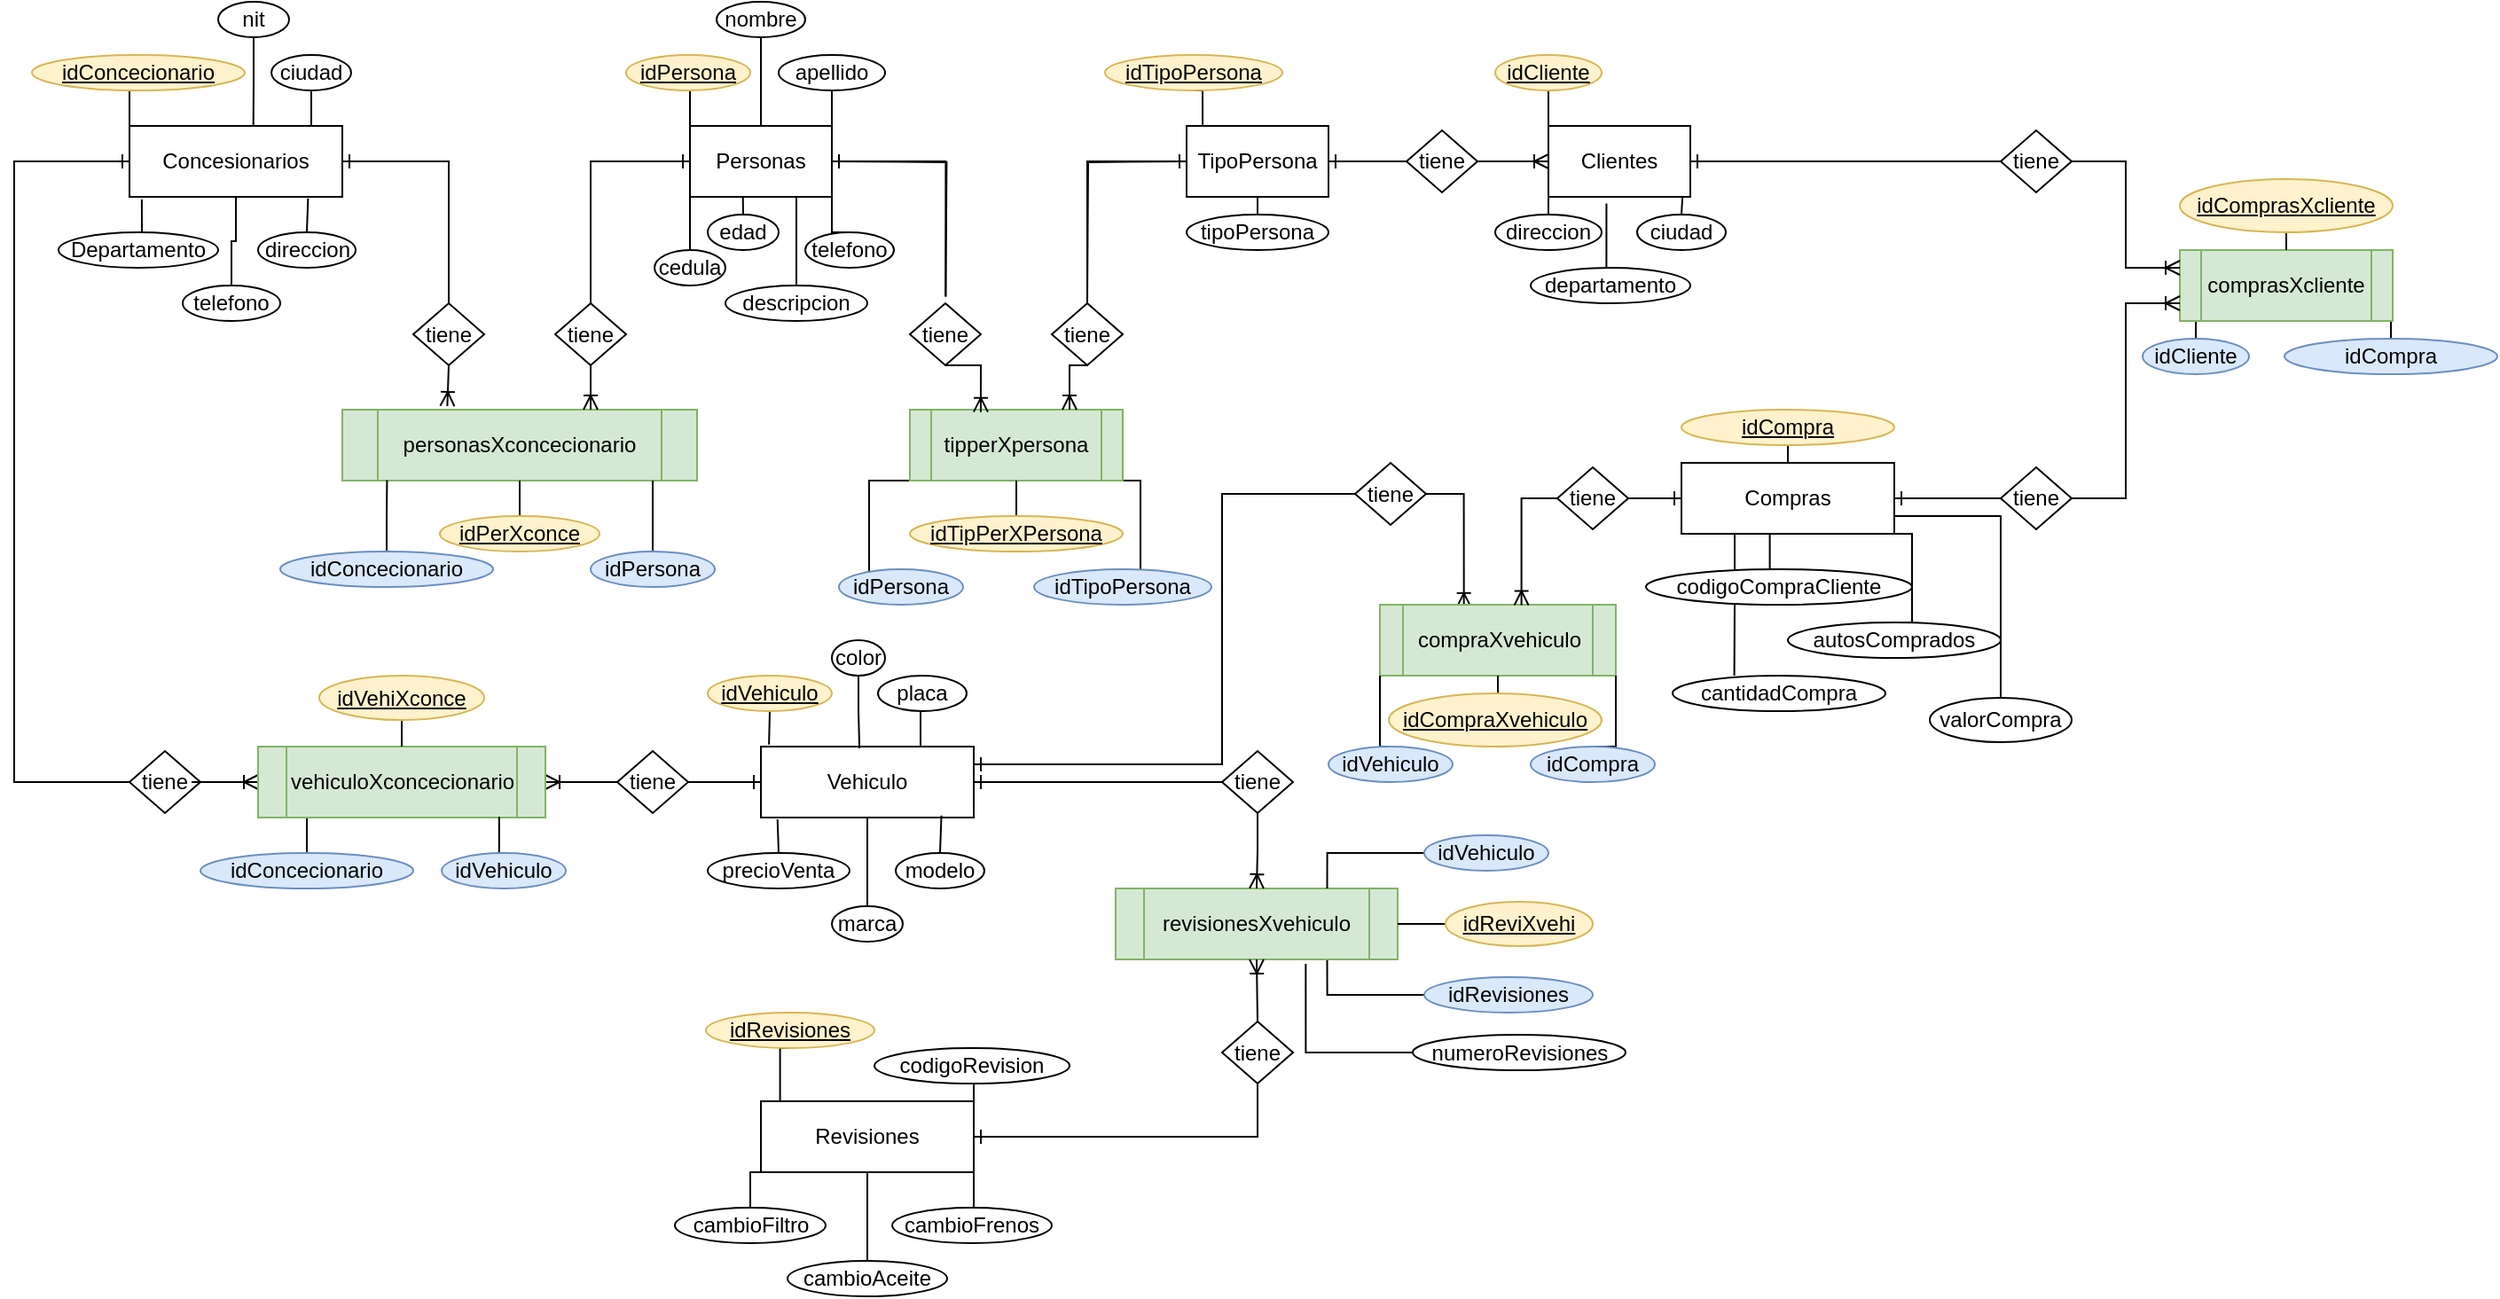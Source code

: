 <mxfile version="15.3.1" type="device"><diagram id="zh9dJk1lhbwHXok3CXeF" name="Page-1"><mxGraphModel dx="981" dy="548" grid="1" gridSize="10" guides="1" tooltips="1" connect="1" arrows="1" fold="1" page="1" pageScale="1" pageWidth="827" pageHeight="1169" math="0" shadow="0"><root><mxCell id="0"/><mxCell id="1" parent="0"/><mxCell id="IXsfPQmSz3FKkpOEXHuY-114" style="edgeStyle=orthogonalEdgeStyle;rounded=0;orthogonalLoop=1;jettySize=auto;html=1;exitX=0;exitY=0.5;exitDx=0;exitDy=0;entryX=1;entryY=0.5;entryDx=0;entryDy=0;startArrow=ERone;startFill=0;endArrow=none;endFill=0;" edge="1" parent="1" source="IXsfPQmSz3FKkpOEXHuY-1" target="IXsfPQmSz3FKkpOEXHuY-113"><mxGeometry relative="1" as="geometry"/></mxCell><mxCell id="IXsfPQmSz3FKkpOEXHuY-140" style="edgeStyle=orthogonalEdgeStyle;rounded=0;orthogonalLoop=1;jettySize=auto;html=1;exitX=1;exitY=0.5;exitDx=0;exitDy=0;entryX=0;entryY=0.5;entryDx=0;entryDy=0;startArrow=ERone;startFill=0;endArrow=none;endFill=0;" edge="1" parent="1" source="IXsfPQmSz3FKkpOEXHuY-1" target="IXsfPQmSz3FKkpOEXHuY-136"><mxGeometry relative="1" as="geometry"/></mxCell><mxCell id="IXsfPQmSz3FKkpOEXHuY-151" style="edgeStyle=orthogonalEdgeStyle;rounded=0;orthogonalLoop=1;jettySize=auto;html=1;exitX=1;exitY=0.25;exitDx=0;exitDy=0;entryX=0;entryY=0.5;entryDx=0;entryDy=0;startArrow=ERone;startFill=0;endArrow=none;endFill=0;" edge="1" parent="1" source="IXsfPQmSz3FKkpOEXHuY-1" target="IXsfPQmSz3FKkpOEXHuY-150"><mxGeometry relative="1" as="geometry"><Array as="points"><mxPoint x="741" y="450"/></Array></mxGeometry></mxCell><mxCell id="IXsfPQmSz3FKkpOEXHuY-1" value="Vehiculo" style="rounded=0;whiteSpace=wrap;html=1;" vertex="1" parent="1"><mxGeometry x="481" y="440" width="120" height="40" as="geometry"/></mxCell><mxCell id="IXsfPQmSz3FKkpOEXHuY-106" style="edgeStyle=orthogonalEdgeStyle;rounded=0;orthogonalLoop=1;jettySize=auto;html=1;exitX=0.5;exitY=1;exitDx=0;exitDy=0;entryX=0.75;entryY=0;entryDx=0;entryDy=0;startArrow=none;startFill=0;endArrow=none;endFill=0;" edge="1" parent="1" source="IXsfPQmSz3FKkpOEXHuY-2" target="IXsfPQmSz3FKkpOEXHuY-1"><mxGeometry relative="1" as="geometry"/></mxCell><mxCell id="IXsfPQmSz3FKkpOEXHuY-2" value="placa" style="ellipse;whiteSpace=wrap;html=1;" vertex="1" parent="1"><mxGeometry x="547" y="400" width="50" height="20" as="geometry"/></mxCell><mxCell id="IXsfPQmSz3FKkpOEXHuY-108" style="edgeStyle=orthogonalEdgeStyle;rounded=0;orthogonalLoop=1;jettySize=auto;html=1;exitX=0.5;exitY=0;exitDx=0;exitDy=0;entryX=0.5;entryY=1;entryDx=0;entryDy=0;startArrow=none;startFill=0;endArrow=none;endFill=0;" edge="1" parent="1" source="IXsfPQmSz3FKkpOEXHuY-3" target="IXsfPQmSz3FKkpOEXHuY-1"><mxGeometry relative="1" as="geometry"/></mxCell><mxCell id="IXsfPQmSz3FKkpOEXHuY-3" value="marca" style="ellipse;whiteSpace=wrap;html=1;" vertex="1" parent="1"><mxGeometry x="521" y="530" width="40" height="20" as="geometry"/></mxCell><mxCell id="IXsfPQmSz3FKkpOEXHuY-109" style="edgeStyle=orthogonalEdgeStyle;rounded=0;orthogonalLoop=1;jettySize=auto;html=1;exitX=0.5;exitY=0;exitDx=0;exitDy=0;entryX=0.848;entryY=0.972;entryDx=0;entryDy=0;entryPerimeter=0;startArrow=none;startFill=0;endArrow=none;endFill=0;" edge="1" parent="1" source="IXsfPQmSz3FKkpOEXHuY-4" target="IXsfPQmSz3FKkpOEXHuY-1"><mxGeometry relative="1" as="geometry"/></mxCell><mxCell id="IXsfPQmSz3FKkpOEXHuY-4" value="modelo" style="ellipse;whiteSpace=wrap;html=1;" vertex="1" parent="1"><mxGeometry x="557" y="500" width="50" height="20" as="geometry"/></mxCell><mxCell id="IXsfPQmSz3FKkpOEXHuY-105" style="edgeStyle=orthogonalEdgeStyle;rounded=0;orthogonalLoop=1;jettySize=auto;html=1;exitX=0.5;exitY=1;exitDx=0;exitDy=0;entryX=0.463;entryY=0.024;entryDx=0;entryDy=0;entryPerimeter=0;startArrow=none;startFill=0;endArrow=none;endFill=0;" edge="1" parent="1" source="IXsfPQmSz3FKkpOEXHuY-5" target="IXsfPQmSz3FKkpOEXHuY-1"><mxGeometry relative="1" as="geometry"/></mxCell><mxCell id="IXsfPQmSz3FKkpOEXHuY-5" value="color" style="ellipse;whiteSpace=wrap;html=1;" vertex="1" parent="1"><mxGeometry x="521" y="380" width="30" height="20" as="geometry"/></mxCell><mxCell id="IXsfPQmSz3FKkpOEXHuY-107" style="edgeStyle=orthogonalEdgeStyle;rounded=0;orthogonalLoop=1;jettySize=auto;html=1;exitX=0.5;exitY=0;exitDx=0;exitDy=0;entryX=0.078;entryY=1.024;entryDx=0;entryDy=0;entryPerimeter=0;startArrow=none;startFill=0;endArrow=none;endFill=0;" edge="1" parent="1" source="IXsfPQmSz3FKkpOEXHuY-6" target="IXsfPQmSz3FKkpOEXHuY-1"><mxGeometry relative="1" as="geometry"/></mxCell><mxCell id="IXsfPQmSz3FKkpOEXHuY-6" value="precioVenta" style="ellipse;whiteSpace=wrap;html=1;" vertex="1" parent="1"><mxGeometry x="451" y="500" width="80" height="20" as="geometry"/></mxCell><mxCell id="IXsfPQmSz3FKkpOEXHuY-104" style="edgeStyle=orthogonalEdgeStyle;rounded=0;orthogonalLoop=1;jettySize=auto;html=1;exitX=0.5;exitY=1;exitDx=0;exitDy=0;entryX=0.038;entryY=-0.028;entryDx=0;entryDy=0;entryPerimeter=0;startArrow=none;startFill=0;endArrow=none;endFill=0;" edge="1" parent="1" source="IXsfPQmSz3FKkpOEXHuY-7" target="IXsfPQmSz3FKkpOEXHuY-1"><mxGeometry relative="1" as="geometry"/></mxCell><mxCell id="IXsfPQmSz3FKkpOEXHuY-7" value="&lt;u&gt;idVehiculo&lt;/u&gt;" style="ellipse;whiteSpace=wrap;html=1;fillColor=#fff2cc;strokeColor=#d6b656;" vertex="1" parent="1"><mxGeometry x="451" y="400" width="70" height="20" as="geometry"/></mxCell><mxCell id="IXsfPQmSz3FKkpOEXHuY-173" style="edgeStyle=orthogonalEdgeStyle;rounded=0;orthogonalLoop=1;jettySize=auto;html=1;exitX=1;exitY=0.5;exitDx=0;exitDy=0;entryX=0;entryY=0.5;entryDx=0;entryDy=0;startArrow=ERone;startFill=0;endArrow=none;endFill=0;" edge="1" parent="1" source="IXsfPQmSz3FKkpOEXHuY-8" target="IXsfPQmSz3FKkpOEXHuY-148"><mxGeometry relative="1" as="geometry"/></mxCell><mxCell id="IXsfPQmSz3FKkpOEXHuY-8" value="Clientes" style="rounded=0;whiteSpace=wrap;html=1;" vertex="1" parent="1"><mxGeometry x="925" y="90" width="80" height="40" as="geometry"/></mxCell><mxCell id="IXsfPQmSz3FKkpOEXHuY-84" style="edgeStyle=orthogonalEdgeStyle;rounded=0;orthogonalLoop=1;jettySize=auto;html=1;exitX=0.5;exitY=1;exitDx=0;exitDy=0;entryX=0;entryY=0;entryDx=0;entryDy=0;endArrow=none;endFill=0;" edge="1" parent="1" source="IXsfPQmSz3FKkpOEXHuY-9" target="IXsfPQmSz3FKkpOEXHuY-8"><mxGeometry relative="1" as="geometry"/></mxCell><mxCell id="IXsfPQmSz3FKkpOEXHuY-9" value="&lt;u&gt;idCliente&lt;/u&gt;" style="ellipse;whiteSpace=wrap;html=1;fillColor=#fff2cc;strokeColor=#d6b656;" vertex="1" parent="1"><mxGeometry x="895" y="50" width="60" height="20" as="geometry"/></mxCell><mxCell id="IXsfPQmSz3FKkpOEXHuY-55" style="edgeStyle=orthogonalEdgeStyle;rounded=0;orthogonalLoop=1;jettySize=auto;html=1;exitX=0.5;exitY=0;exitDx=0;exitDy=0;entryX=1;entryY=1;entryDx=0;entryDy=0;endArrow=none;endFill=0;" edge="1" parent="1" source="IXsfPQmSz3FKkpOEXHuY-11" target="IXsfPQmSz3FKkpOEXHuY-45"><mxGeometry relative="1" as="geometry"/></mxCell><mxCell id="IXsfPQmSz3FKkpOEXHuY-11" value="telefono" style="ellipse;whiteSpace=wrap;html=1;" vertex="1" parent="1"><mxGeometry x="506" y="150" width="50" height="20" as="geometry"/></mxCell><mxCell id="IXsfPQmSz3FKkpOEXHuY-88" style="edgeStyle=orthogonalEdgeStyle;rounded=0;orthogonalLoop=1;jettySize=auto;html=1;exitX=0.5;exitY=0;exitDx=0;exitDy=0;entryX=0.409;entryY=1.093;entryDx=0;entryDy=0;entryPerimeter=0;endArrow=none;endFill=0;" edge="1" parent="1" source="IXsfPQmSz3FKkpOEXHuY-12" target="IXsfPQmSz3FKkpOEXHuY-8"><mxGeometry relative="1" as="geometry"/></mxCell><mxCell id="IXsfPQmSz3FKkpOEXHuY-12" value="departamento" style="ellipse;whiteSpace=wrap;html=1;" vertex="1" parent="1"><mxGeometry x="915" y="170" width="90" height="20" as="geometry"/></mxCell><mxCell id="IXsfPQmSz3FKkpOEXHuY-83" style="edgeStyle=orthogonalEdgeStyle;rounded=0;orthogonalLoop=1;jettySize=auto;html=1;exitX=0.5;exitY=0;exitDx=0;exitDy=0;entryX=0.945;entryY=0.993;entryDx=0;entryDy=0;entryPerimeter=0;endArrow=none;endFill=0;" edge="1" parent="1" source="IXsfPQmSz3FKkpOEXHuY-13" target="IXsfPQmSz3FKkpOEXHuY-8"><mxGeometry relative="1" as="geometry"/></mxCell><mxCell id="IXsfPQmSz3FKkpOEXHuY-13" value="ciudad" style="ellipse;whiteSpace=wrap;html=1;" vertex="1" parent="1"><mxGeometry x="975" y="140" width="50" height="20" as="geometry"/></mxCell><mxCell id="IXsfPQmSz3FKkpOEXHuY-87" style="edgeStyle=orthogonalEdgeStyle;rounded=0;orthogonalLoop=1;jettySize=auto;html=1;exitX=0.5;exitY=0;exitDx=0;exitDy=0;entryX=0;entryY=1;entryDx=0;entryDy=0;endArrow=none;endFill=0;" edge="1" parent="1" source="IXsfPQmSz3FKkpOEXHuY-14" target="IXsfPQmSz3FKkpOEXHuY-8"><mxGeometry relative="1" as="geometry"/></mxCell><mxCell id="IXsfPQmSz3FKkpOEXHuY-14" value="direccion" style="ellipse;whiteSpace=wrap;html=1;" vertex="1" parent="1"><mxGeometry x="895" y="140" width="60" height="20" as="geometry"/></mxCell><mxCell id="IXsfPQmSz3FKkpOEXHuY-51" style="edgeStyle=orthogonalEdgeStyle;rounded=0;orthogonalLoop=1;jettySize=auto;html=1;exitX=0.5;exitY=1;exitDx=0;exitDy=0;entryX=1;entryY=0;entryDx=0;entryDy=0;endArrow=none;endFill=0;" edge="1" parent="1" source="IXsfPQmSz3FKkpOEXHuY-15" target="IXsfPQmSz3FKkpOEXHuY-45"><mxGeometry relative="1" as="geometry"/></mxCell><mxCell id="IXsfPQmSz3FKkpOEXHuY-15" value="apellido" style="ellipse;whiteSpace=wrap;html=1;" vertex="1" parent="1"><mxGeometry x="491" y="50" width="60" height="20" as="geometry"/></mxCell><mxCell id="IXsfPQmSz3FKkpOEXHuY-50" style="edgeStyle=orthogonalEdgeStyle;rounded=0;orthogonalLoop=1;jettySize=auto;html=1;exitX=0.5;exitY=1;exitDx=0;exitDy=0;entryX=0.5;entryY=0;entryDx=0;entryDy=0;endArrow=none;endFill=0;" edge="1" parent="1" source="IXsfPQmSz3FKkpOEXHuY-16" target="IXsfPQmSz3FKkpOEXHuY-45"><mxGeometry relative="1" as="geometry"/></mxCell><mxCell id="IXsfPQmSz3FKkpOEXHuY-16" value="nombre" style="ellipse;whiteSpace=wrap;html=1;" vertex="1" parent="1"><mxGeometry x="456" y="20" width="50" height="20" as="geometry"/></mxCell><mxCell id="IXsfPQmSz3FKkpOEXHuY-52" style="edgeStyle=orthogonalEdgeStyle;rounded=0;orthogonalLoop=1;jettySize=auto;html=1;exitX=0.5;exitY=0;exitDx=0;exitDy=0;entryX=0;entryY=1;entryDx=0;entryDy=0;endArrow=none;endFill=0;" edge="1" parent="1" source="IXsfPQmSz3FKkpOEXHuY-17" target="IXsfPQmSz3FKkpOEXHuY-45"><mxGeometry relative="1" as="geometry"/></mxCell><mxCell id="IXsfPQmSz3FKkpOEXHuY-17" value="cedula" style="ellipse;whiteSpace=wrap;html=1;" vertex="1" parent="1"><mxGeometry x="421" y="160" width="40" height="20" as="geometry"/></mxCell><mxCell id="IXsfPQmSz3FKkpOEXHuY-18" value="autosComprados" style="ellipse;whiteSpace=wrap;html=1;" vertex="1" parent="1"><mxGeometry x="1060" y="370" width="120" height="20" as="geometry"/></mxCell><mxCell id="IXsfPQmSz3FKkpOEXHuY-161" style="edgeStyle=orthogonalEdgeStyle;rounded=0;orthogonalLoop=1;jettySize=auto;html=1;exitX=0;exitY=0.5;exitDx=0;exitDy=0;entryX=1;entryY=0.5;entryDx=0;entryDy=0;startArrow=ERone;startFill=0;endArrow=none;endFill=0;" edge="1" parent="1" source="IXsfPQmSz3FKkpOEXHuY-20" target="IXsfPQmSz3FKkpOEXHuY-160"><mxGeometry relative="1" as="geometry"/></mxCell><mxCell id="IXsfPQmSz3FKkpOEXHuY-165" style="edgeStyle=orthogonalEdgeStyle;rounded=0;orthogonalLoop=1;jettySize=auto;html=1;exitX=1;exitY=1;exitDx=0;exitDy=0;entryX=0.5;entryY=0;entryDx=0;entryDy=0;startArrow=none;startFill=0;endArrow=none;endFill=0;" edge="1" parent="1" source="IXsfPQmSz3FKkpOEXHuY-20" target="IXsfPQmSz3FKkpOEXHuY-18"><mxGeometry relative="1" as="geometry"><Array as="points"><mxPoint x="1130" y="320"/><mxPoint x="1130" y="370"/></Array></mxGeometry></mxCell><mxCell id="IXsfPQmSz3FKkpOEXHuY-168" style="edgeStyle=orthogonalEdgeStyle;rounded=0;orthogonalLoop=1;jettySize=auto;html=1;exitX=1;exitY=0.75;exitDx=0;exitDy=0;entryX=0.5;entryY=0;entryDx=0;entryDy=0;startArrow=none;startFill=0;endArrow=none;endFill=0;" edge="1" parent="1" source="IXsfPQmSz3FKkpOEXHuY-20" target="IXsfPQmSz3FKkpOEXHuY-167"><mxGeometry relative="1" as="geometry"><Array as="points"><mxPoint x="1180" y="310"/></Array></mxGeometry></mxCell><mxCell id="IXsfPQmSz3FKkpOEXHuY-169" style="edgeStyle=orthogonalEdgeStyle;rounded=0;orthogonalLoop=1;jettySize=auto;html=1;exitX=0.25;exitY=1;exitDx=0;exitDy=0;entryX=0.29;entryY=0;entryDx=0;entryDy=0;entryPerimeter=0;startArrow=none;startFill=0;endArrow=none;endFill=0;" edge="1" parent="1" source="IXsfPQmSz3FKkpOEXHuY-20" target="IXsfPQmSz3FKkpOEXHuY-166"><mxGeometry relative="1" as="geometry"/></mxCell><mxCell id="IXsfPQmSz3FKkpOEXHuY-172" style="edgeStyle=orthogonalEdgeStyle;rounded=0;orthogonalLoop=1;jettySize=auto;html=1;exitX=1;exitY=0.5;exitDx=0;exitDy=0;entryX=0;entryY=0.5;entryDx=0;entryDy=0;startArrow=ERone;startFill=0;endArrow=none;endFill=0;" edge="1" parent="1" source="IXsfPQmSz3FKkpOEXHuY-20" target="IXsfPQmSz3FKkpOEXHuY-149"><mxGeometry relative="1" as="geometry"/></mxCell><mxCell id="IXsfPQmSz3FKkpOEXHuY-20" value="Compras" style="rounded=0;whiteSpace=wrap;html=1;" vertex="1" parent="1"><mxGeometry x="1000" y="280" width="120" height="40" as="geometry"/></mxCell><mxCell id="IXsfPQmSz3FKkpOEXHuY-174" style="edgeStyle=orthogonalEdgeStyle;rounded=0;orthogonalLoop=1;jettySize=auto;html=1;exitX=0.5;exitY=1;exitDx=0;exitDy=0;entryX=0.5;entryY=0;entryDx=0;entryDy=0;startArrow=none;startFill=0;endArrow=none;endFill=0;" edge="1" parent="1" source="IXsfPQmSz3FKkpOEXHuY-21" target="IXsfPQmSz3FKkpOEXHuY-20"><mxGeometry relative="1" as="geometry"/></mxCell><mxCell id="IXsfPQmSz3FKkpOEXHuY-21" value="&lt;u&gt;idCompra&lt;/u&gt;" style="ellipse;whiteSpace=wrap;html=1;fillColor=#fff2cc;strokeColor=#d6b656;" vertex="1" parent="1"><mxGeometry x="1000" y="250" width="120" height="20" as="geometry"/></mxCell><mxCell id="IXsfPQmSz3FKkpOEXHuY-164" style="edgeStyle=orthogonalEdgeStyle;rounded=0;orthogonalLoop=1;jettySize=auto;html=1;exitX=0.5;exitY=0;exitDx=0;exitDy=0;entryX=0.415;entryY=0.993;entryDx=0;entryDy=0;entryPerimeter=0;startArrow=none;startFill=0;endArrow=none;endFill=0;" edge="1" parent="1" source="IXsfPQmSz3FKkpOEXHuY-22" target="IXsfPQmSz3FKkpOEXHuY-20"><mxGeometry relative="1" as="geometry"/></mxCell><mxCell id="IXsfPQmSz3FKkpOEXHuY-22" value="codigoCompraCliente" style="ellipse;whiteSpace=wrap;html=1;" vertex="1" parent="1"><mxGeometry x="980" y="340" width="150" height="20" as="geometry"/></mxCell><mxCell id="IXsfPQmSz3FKkpOEXHuY-143" style="edgeStyle=orthogonalEdgeStyle;rounded=0;orthogonalLoop=1;jettySize=auto;html=1;exitX=1;exitY=0.5;exitDx=0;exitDy=0;entryX=0.5;entryY=1;entryDx=0;entryDy=0;startArrow=ERone;startFill=0;endArrow=none;endFill=0;" edge="1" parent="1" source="IXsfPQmSz3FKkpOEXHuY-24" target="IXsfPQmSz3FKkpOEXHuY-137"><mxGeometry relative="1" as="geometry"/></mxCell><mxCell id="IXsfPQmSz3FKkpOEXHuY-24" value="Revisiones" style="rounded=0;whiteSpace=wrap;html=1;" vertex="1" parent="1"><mxGeometry x="481" y="640" width="120" height="40" as="geometry"/></mxCell><mxCell id="IXsfPQmSz3FKkpOEXHuY-126" style="edgeStyle=orthogonalEdgeStyle;rounded=0;orthogonalLoop=1;jettySize=auto;html=1;exitX=0.5;exitY=1;exitDx=0;exitDy=0;entryX=0.09;entryY=-0.01;entryDx=0;entryDy=0;entryPerimeter=0;startArrow=none;startFill=0;endArrow=none;endFill=0;" edge="1" parent="1" source="IXsfPQmSz3FKkpOEXHuY-25" target="IXsfPQmSz3FKkpOEXHuY-24"><mxGeometry relative="1" as="geometry"/></mxCell><mxCell id="IXsfPQmSz3FKkpOEXHuY-25" value="&lt;u&gt;idRevisiones&lt;/u&gt;" style="ellipse;whiteSpace=wrap;html=1;fillColor=#fff2cc;strokeColor=#d6b656;" vertex="1" parent="1"><mxGeometry x="450" y="590" width="95" height="20" as="geometry"/></mxCell><mxCell id="IXsfPQmSz3FKkpOEXHuY-127" style="edgeStyle=orthogonalEdgeStyle;rounded=0;orthogonalLoop=1;jettySize=auto;html=1;exitX=0.5;exitY=1;exitDx=0;exitDy=0;entryX=1;entryY=0;entryDx=0;entryDy=0;startArrow=none;startFill=0;endArrow=none;endFill=0;" edge="1" parent="1" source="IXsfPQmSz3FKkpOEXHuY-26" target="IXsfPQmSz3FKkpOEXHuY-24"><mxGeometry relative="1" as="geometry"/></mxCell><mxCell id="IXsfPQmSz3FKkpOEXHuY-26" value="codigoRevision" style="ellipse;whiteSpace=wrap;html=1;" vertex="1" parent="1"><mxGeometry x="545" y="610" width="110" height="20" as="geometry"/></mxCell><mxCell id="IXsfPQmSz3FKkpOEXHuY-128" style="edgeStyle=orthogonalEdgeStyle;rounded=0;orthogonalLoop=1;jettySize=auto;html=1;exitX=0.5;exitY=0;exitDx=0;exitDy=0;entryX=0.25;entryY=1;entryDx=0;entryDy=0;startArrow=none;startFill=0;endArrow=none;endFill=0;" edge="1" parent="1" source="IXsfPQmSz3FKkpOEXHuY-27" target="IXsfPQmSz3FKkpOEXHuY-24"><mxGeometry relative="1" as="geometry"/></mxCell><mxCell id="IXsfPQmSz3FKkpOEXHuY-27" value="cambioFiltro" style="ellipse;whiteSpace=wrap;html=1;" vertex="1" parent="1"><mxGeometry x="432.5" y="700" width="85" height="20" as="geometry"/></mxCell><mxCell id="IXsfPQmSz3FKkpOEXHuY-129" style="edgeStyle=orthogonalEdgeStyle;rounded=0;orthogonalLoop=1;jettySize=auto;html=1;exitX=0.5;exitY=0;exitDx=0;exitDy=0;entryX=0.5;entryY=1;entryDx=0;entryDy=0;startArrow=none;startFill=0;endArrow=none;endFill=0;" edge="1" parent="1" source="IXsfPQmSz3FKkpOEXHuY-28" target="IXsfPQmSz3FKkpOEXHuY-24"><mxGeometry relative="1" as="geometry"/></mxCell><mxCell id="IXsfPQmSz3FKkpOEXHuY-28" value="cambioAceite" style="ellipse;whiteSpace=wrap;html=1;" vertex="1" parent="1"><mxGeometry x="496" y="730" width="90" height="20" as="geometry"/></mxCell><mxCell id="IXsfPQmSz3FKkpOEXHuY-130" style="edgeStyle=orthogonalEdgeStyle;rounded=0;orthogonalLoop=1;jettySize=auto;html=1;exitX=0.5;exitY=0;exitDx=0;exitDy=0;entryX=1;entryY=1;entryDx=0;entryDy=0;startArrow=none;startFill=0;endArrow=none;endFill=0;" edge="1" parent="1" source="IXsfPQmSz3FKkpOEXHuY-29" target="IXsfPQmSz3FKkpOEXHuY-24"><mxGeometry relative="1" as="geometry"/></mxCell><mxCell id="IXsfPQmSz3FKkpOEXHuY-29" value="cambioFrenos" style="ellipse;whiteSpace=wrap;html=1;" vertex="1" parent="1"><mxGeometry x="555" y="700" width="90" height="20" as="geometry"/></mxCell><mxCell id="IXsfPQmSz3FKkpOEXHuY-152" style="edgeStyle=orthogonalEdgeStyle;rounded=0;orthogonalLoop=1;jettySize=auto;html=1;exitX=0;exitY=0.5;exitDx=0;exitDy=0;entryX=0.674;entryY=1.062;entryDx=0;entryDy=0;entryPerimeter=0;startArrow=none;startFill=0;endArrow=none;endFill=0;" edge="1" parent="1" source="IXsfPQmSz3FKkpOEXHuY-30" target="IXsfPQmSz3FKkpOEXHuY-131"><mxGeometry relative="1" as="geometry"/></mxCell><mxCell id="IXsfPQmSz3FKkpOEXHuY-30" value="numeroRevisiones" style="ellipse;whiteSpace=wrap;html=1;" vertex="1" parent="1"><mxGeometry x="848.5" y="602.5" width="120" height="20" as="geometry"/></mxCell><mxCell id="IXsfPQmSz3FKkpOEXHuY-91" style="edgeStyle=orthogonalEdgeStyle;rounded=0;orthogonalLoop=1;jettySize=auto;html=1;exitX=1;exitY=0.5;exitDx=0;exitDy=0;endArrow=none;endFill=0;startArrow=ERone;startFill=0;" edge="1" parent="1" source="IXsfPQmSz3FKkpOEXHuY-31" target="IXsfPQmSz3FKkpOEXHuY-59"><mxGeometry relative="1" as="geometry"/></mxCell><mxCell id="IXsfPQmSz3FKkpOEXHuY-111" style="edgeStyle=orthogonalEdgeStyle;rounded=0;orthogonalLoop=1;jettySize=auto;html=1;exitX=0;exitY=0.5;exitDx=0;exitDy=0;entryX=0;entryY=0.5;entryDx=0;entryDy=0;startArrow=ERone;startFill=0;endArrow=none;endFill=0;" edge="1" parent="1" source="IXsfPQmSz3FKkpOEXHuY-31" target="IXsfPQmSz3FKkpOEXHuY-110"><mxGeometry relative="1" as="geometry"><Array as="points"><mxPoint x="60" y="110"/><mxPoint x="60" y="460"/></Array></mxGeometry></mxCell><mxCell id="IXsfPQmSz3FKkpOEXHuY-31" value="Concesionarios" style="rounded=0;whiteSpace=wrap;html=1;" vertex="1" parent="1"><mxGeometry x="125" y="90" width="120" height="40" as="geometry"/></mxCell><mxCell id="IXsfPQmSz3FKkpOEXHuY-38" style="edgeStyle=orthogonalEdgeStyle;rounded=0;orthogonalLoop=1;jettySize=auto;html=1;exitX=0.5;exitY=1;exitDx=0;exitDy=0;entryX=0;entryY=0;entryDx=0;entryDy=0;endArrow=none;endFill=0;" edge="1" parent="1" source="IXsfPQmSz3FKkpOEXHuY-32" target="IXsfPQmSz3FKkpOEXHuY-31"><mxGeometry relative="1" as="geometry"/></mxCell><mxCell id="IXsfPQmSz3FKkpOEXHuY-32" value="&lt;u&gt;idConcecionario&lt;/u&gt;" style="ellipse;whiteSpace=wrap;html=1;fillColor=#fff2cc;strokeColor=#d6b656;" vertex="1" parent="1"><mxGeometry x="70" y="50" width="120" height="20" as="geometry"/></mxCell><mxCell id="IXsfPQmSz3FKkpOEXHuY-42" style="edgeStyle=orthogonalEdgeStyle;rounded=0;orthogonalLoop=1;jettySize=auto;html=1;exitX=0.5;exitY=0;exitDx=0;exitDy=0;entryX=0.839;entryY=1.021;entryDx=0;entryDy=0;entryPerimeter=0;endArrow=none;endFill=0;" edge="1" parent="1" source="IXsfPQmSz3FKkpOEXHuY-33" target="IXsfPQmSz3FKkpOEXHuY-31"><mxGeometry relative="1" as="geometry"/></mxCell><mxCell id="IXsfPQmSz3FKkpOEXHuY-33" value="direccion" style="ellipse;whiteSpace=wrap;html=1;" vertex="1" parent="1"><mxGeometry x="197.5" y="150" width="55" height="20" as="geometry"/></mxCell><mxCell id="IXsfPQmSz3FKkpOEXHuY-41" style="edgeStyle=orthogonalEdgeStyle;rounded=0;orthogonalLoop=1;jettySize=auto;html=1;exitX=0.5;exitY=0;exitDx=0;exitDy=0;entryX=0.5;entryY=1;entryDx=0;entryDy=0;endArrow=none;endFill=0;" edge="1" parent="1" source="IXsfPQmSz3FKkpOEXHuY-34" target="IXsfPQmSz3FKkpOEXHuY-31"><mxGeometry relative="1" as="geometry"/></mxCell><mxCell id="IXsfPQmSz3FKkpOEXHuY-34" value="telefono" style="ellipse;whiteSpace=wrap;html=1;" vertex="1" parent="1"><mxGeometry x="155" y="180" width="55" height="20" as="geometry"/></mxCell><mxCell id="IXsfPQmSz3FKkpOEXHuY-43" style="edgeStyle=orthogonalEdgeStyle;rounded=0;orthogonalLoop=1;jettySize=auto;html=1;exitX=0.5;exitY=1;exitDx=0;exitDy=0;entryX=0.582;entryY=0;entryDx=0;entryDy=0;entryPerimeter=0;endArrow=none;endFill=0;" edge="1" parent="1" source="IXsfPQmSz3FKkpOEXHuY-35" target="IXsfPQmSz3FKkpOEXHuY-31"><mxGeometry relative="1" as="geometry"/></mxCell><mxCell id="IXsfPQmSz3FKkpOEXHuY-35" value="nit" style="ellipse;whiteSpace=wrap;html=1;" vertex="1" parent="1"><mxGeometry x="175" y="20" width="40" height="20" as="geometry"/></mxCell><mxCell id="IXsfPQmSz3FKkpOEXHuY-44" style="edgeStyle=orthogonalEdgeStyle;rounded=0;orthogonalLoop=1;jettySize=auto;html=1;exitX=0.5;exitY=1;exitDx=0;exitDy=0;endArrow=none;endFill=0;" edge="1" parent="1" source="IXsfPQmSz3FKkpOEXHuY-36" target="IXsfPQmSz3FKkpOEXHuY-31"><mxGeometry relative="1" as="geometry"/></mxCell><mxCell id="IXsfPQmSz3FKkpOEXHuY-36" value="ciudad" style="ellipse;whiteSpace=wrap;html=1;" vertex="1" parent="1"><mxGeometry x="205" y="50" width="45" height="20" as="geometry"/></mxCell><mxCell id="IXsfPQmSz3FKkpOEXHuY-40" style="edgeStyle=orthogonalEdgeStyle;rounded=0;orthogonalLoop=1;jettySize=auto;html=1;exitX=0.5;exitY=0;exitDx=0;exitDy=0;entryX=0.058;entryY=1.036;entryDx=0;entryDy=0;entryPerimeter=0;endArrow=none;endFill=0;" edge="1" parent="1" source="IXsfPQmSz3FKkpOEXHuY-37" target="IXsfPQmSz3FKkpOEXHuY-31"><mxGeometry relative="1" as="geometry"/></mxCell><mxCell id="IXsfPQmSz3FKkpOEXHuY-37" value="Departamento" style="ellipse;whiteSpace=wrap;html=1;" vertex="1" parent="1"><mxGeometry x="85" y="150" width="90" height="20" as="geometry"/></mxCell><mxCell id="IXsfPQmSz3FKkpOEXHuY-92" style="edgeStyle=orthogonalEdgeStyle;rounded=0;orthogonalLoop=1;jettySize=auto;html=1;exitX=0;exitY=0.5;exitDx=0;exitDy=0;entryX=0.5;entryY=0;entryDx=0;entryDy=0;endArrow=none;endFill=0;startArrow=ERone;startFill=0;" edge="1" parent="1" source="IXsfPQmSz3FKkpOEXHuY-45" target="IXsfPQmSz3FKkpOEXHuY-70"><mxGeometry relative="1" as="geometry"/></mxCell><mxCell id="IXsfPQmSz3FKkpOEXHuY-93" style="edgeStyle=orthogonalEdgeStyle;rounded=0;orthogonalLoop=1;jettySize=auto;html=1;exitX=1;exitY=0.5;exitDx=0;exitDy=0;entryX=0.504;entryY=-0.106;entryDx=0;entryDy=0;entryPerimeter=0;endArrow=none;endFill=0;" edge="1" parent="1" source="IXsfPQmSz3FKkpOEXHuY-45" target="IXsfPQmSz3FKkpOEXHuY-79"><mxGeometry relative="1" as="geometry"/></mxCell><mxCell id="IXsfPQmSz3FKkpOEXHuY-45" value="Personas" style="rounded=0;whiteSpace=wrap;html=1;" vertex="1" parent="1"><mxGeometry x="441" y="90" width="80" height="40" as="geometry"/></mxCell><mxCell id="IXsfPQmSz3FKkpOEXHuY-49" style="edgeStyle=orthogonalEdgeStyle;rounded=0;orthogonalLoop=1;jettySize=auto;html=1;exitX=0.5;exitY=1;exitDx=0;exitDy=0;entryX=0;entryY=0;entryDx=0;entryDy=0;endArrow=none;endFill=0;" edge="1" parent="1" source="IXsfPQmSz3FKkpOEXHuY-46" target="IXsfPQmSz3FKkpOEXHuY-45"><mxGeometry relative="1" as="geometry"/></mxCell><mxCell id="IXsfPQmSz3FKkpOEXHuY-46" value="&lt;u&gt;idPersona&lt;/u&gt;" style="ellipse;whiteSpace=wrap;html=1;fillColor=#fff2cc;strokeColor=#d6b656;" vertex="1" parent="1"><mxGeometry x="405" y="50" width="70" height="20" as="geometry"/></mxCell><mxCell id="IXsfPQmSz3FKkpOEXHuY-54" style="edgeStyle=orthogonalEdgeStyle;rounded=0;orthogonalLoop=1;jettySize=auto;html=1;exitX=0.5;exitY=0;exitDx=0;exitDy=0;entryX=0.75;entryY=1;entryDx=0;entryDy=0;endArrow=none;endFill=0;" edge="1" parent="1" source="IXsfPQmSz3FKkpOEXHuY-47" target="IXsfPQmSz3FKkpOEXHuY-45"><mxGeometry relative="1" as="geometry"/></mxCell><mxCell id="IXsfPQmSz3FKkpOEXHuY-47" value="descripcion" style="ellipse;whiteSpace=wrap;html=1;" vertex="1" parent="1"><mxGeometry x="461" y="180" width="80" height="20" as="geometry"/></mxCell><mxCell id="IXsfPQmSz3FKkpOEXHuY-53" style="edgeStyle=orthogonalEdgeStyle;rounded=0;orthogonalLoop=1;jettySize=auto;html=1;exitX=0.5;exitY=0;exitDx=0;exitDy=0;entryX=0.373;entryY=1;entryDx=0;entryDy=0;entryPerimeter=0;endArrow=none;endFill=0;" edge="1" parent="1" source="IXsfPQmSz3FKkpOEXHuY-48" target="IXsfPQmSz3FKkpOEXHuY-45"><mxGeometry relative="1" as="geometry"/></mxCell><mxCell id="IXsfPQmSz3FKkpOEXHuY-48" value="edad" style="ellipse;whiteSpace=wrap;html=1;" vertex="1" parent="1"><mxGeometry x="451" y="140" width="40" height="20" as="geometry"/></mxCell><mxCell id="IXsfPQmSz3FKkpOEXHuY-94" style="edgeStyle=orthogonalEdgeStyle;rounded=0;orthogonalLoop=1;jettySize=auto;html=1;exitX=0;exitY=0.5;exitDx=0;exitDy=0;endArrow=none;endFill=0;" edge="1" parent="1" source="IXsfPQmSz3FKkpOEXHuY-56" target="IXsfPQmSz3FKkpOEXHuY-80"><mxGeometry relative="1" as="geometry"/></mxCell><mxCell id="IXsfPQmSz3FKkpOEXHuY-95" style="edgeStyle=orthogonalEdgeStyle;rounded=0;orthogonalLoop=1;jettySize=auto;html=1;exitX=1;exitY=0.5;exitDx=0;exitDy=0;entryX=0;entryY=0.5;entryDx=0;entryDy=0;endArrow=none;endFill=0;" edge="1" parent="1" source="IXsfPQmSz3FKkpOEXHuY-56" target="IXsfPQmSz3FKkpOEXHuY-90"><mxGeometry relative="1" as="geometry"/></mxCell><mxCell id="IXsfPQmSz3FKkpOEXHuY-56" value="TipoPersona" style="rounded=0;whiteSpace=wrap;html=1;" vertex="1" parent="1"><mxGeometry x="721" y="90" width="80" height="40" as="geometry"/></mxCell><mxCell id="IXsfPQmSz3FKkpOEXHuY-81" style="edgeStyle=orthogonalEdgeStyle;rounded=0;orthogonalLoop=1;jettySize=auto;html=1;exitX=0.5;exitY=1;exitDx=0;exitDy=0;entryX=0.113;entryY=-0.007;entryDx=0;entryDy=0;entryPerimeter=0;endArrow=none;endFill=0;" edge="1" parent="1" source="IXsfPQmSz3FKkpOEXHuY-57" target="IXsfPQmSz3FKkpOEXHuY-56"><mxGeometry relative="1" as="geometry"/></mxCell><mxCell id="IXsfPQmSz3FKkpOEXHuY-57" value="&lt;u&gt;idTipoPersona&lt;/u&gt;" style="ellipse;whiteSpace=wrap;html=1;fillColor=#fff2cc;strokeColor=#d6b656;" vertex="1" parent="1"><mxGeometry x="675" y="50" width="100" height="20" as="geometry"/></mxCell><mxCell id="IXsfPQmSz3FKkpOEXHuY-82" style="edgeStyle=orthogonalEdgeStyle;rounded=0;orthogonalLoop=1;jettySize=auto;html=1;exitX=0.5;exitY=0;exitDx=0;exitDy=0;entryX=0.5;entryY=1;entryDx=0;entryDy=0;endArrow=none;endFill=0;" edge="1" parent="1" source="IXsfPQmSz3FKkpOEXHuY-58" target="IXsfPQmSz3FKkpOEXHuY-56"><mxGeometry relative="1" as="geometry"/></mxCell><mxCell id="IXsfPQmSz3FKkpOEXHuY-58" value="tipoPersona" style="ellipse;whiteSpace=wrap;html=1;" vertex="1" parent="1"><mxGeometry x="721" y="140" width="80" height="20" as="geometry"/></mxCell><mxCell id="IXsfPQmSz3FKkpOEXHuY-103" style="edgeStyle=orthogonalEdgeStyle;rounded=0;orthogonalLoop=1;jettySize=auto;html=1;exitX=0.5;exitY=1;exitDx=0;exitDy=0;entryX=0.296;entryY=-0.05;entryDx=0;entryDy=0;entryPerimeter=0;startArrow=none;startFill=0;endArrow=ERoneToMany;endFill=0;" edge="1" parent="1" source="IXsfPQmSz3FKkpOEXHuY-59" target="IXsfPQmSz3FKkpOEXHuY-61"><mxGeometry relative="1" as="geometry"/></mxCell><mxCell id="IXsfPQmSz3FKkpOEXHuY-59" value="tiene" style="rhombus;whiteSpace=wrap;html=1;" vertex="1" parent="1"><mxGeometry x="285" y="190" width="40" height="35" as="geometry"/></mxCell><mxCell id="IXsfPQmSz3FKkpOEXHuY-61" value="&lt;span&gt;personasXconcecionario&lt;/span&gt;" style="shape=process;whiteSpace=wrap;html=1;backgroundOutline=1;fillColor=#d5e8d4;strokeColor=#82b366;" vertex="1" parent="1"><mxGeometry x="245" y="250" width="200" height="40" as="geometry"/></mxCell><mxCell id="IXsfPQmSz3FKkpOEXHuY-63" style="edgeStyle=orthogonalEdgeStyle;rounded=0;orthogonalLoop=1;jettySize=auto;html=1;exitX=0.5;exitY=0;exitDx=0;exitDy=0;entryX=0.5;entryY=1;entryDx=0;entryDy=0;endArrow=none;endFill=0;" edge="1" parent="1" source="IXsfPQmSz3FKkpOEXHuY-62" target="IXsfPQmSz3FKkpOEXHuY-61"><mxGeometry relative="1" as="geometry"/></mxCell><mxCell id="IXsfPQmSz3FKkpOEXHuY-62" value="&lt;u&gt;idPerXconce&lt;/u&gt;" style="ellipse;whiteSpace=wrap;html=1;fillColor=#fff2cc;strokeColor=#d6b656;" vertex="1" parent="1"><mxGeometry x="300" y="310" width="90" height="20" as="geometry"/></mxCell><mxCell id="IXsfPQmSz3FKkpOEXHuY-68" style="edgeStyle=orthogonalEdgeStyle;rounded=0;orthogonalLoop=1;jettySize=auto;html=1;exitX=0.5;exitY=0;exitDx=0;exitDy=0;entryX=0.126;entryY=0.993;entryDx=0;entryDy=0;entryPerimeter=0;endArrow=none;endFill=0;" edge="1" parent="1" source="IXsfPQmSz3FKkpOEXHuY-65" target="IXsfPQmSz3FKkpOEXHuY-61"><mxGeometry relative="1" as="geometry"/></mxCell><mxCell id="IXsfPQmSz3FKkpOEXHuY-65" value="idConcecionario" style="ellipse;whiteSpace=wrap;html=1;fillColor=#dae8fc;strokeColor=#6c8ebf;" vertex="1" parent="1"><mxGeometry x="210" y="330" width="120" height="20" as="geometry"/></mxCell><mxCell id="IXsfPQmSz3FKkpOEXHuY-69" style="edgeStyle=orthogonalEdgeStyle;rounded=0;orthogonalLoop=1;jettySize=auto;html=1;exitX=0.5;exitY=0;exitDx=0;exitDy=0;entryX=0.875;entryY=1;entryDx=0;entryDy=0;entryPerimeter=0;endArrow=none;endFill=0;" edge="1" parent="1" source="IXsfPQmSz3FKkpOEXHuY-66" target="IXsfPQmSz3FKkpOEXHuY-61"><mxGeometry relative="1" as="geometry"/></mxCell><mxCell id="IXsfPQmSz3FKkpOEXHuY-66" value="idPersona" style="ellipse;whiteSpace=wrap;html=1;fillColor=#dae8fc;strokeColor=#6c8ebf;" vertex="1" parent="1"><mxGeometry x="385" y="330" width="70" height="20" as="geometry"/></mxCell><mxCell id="IXsfPQmSz3FKkpOEXHuY-102" style="edgeStyle=orthogonalEdgeStyle;rounded=0;orthogonalLoop=1;jettySize=auto;html=1;exitX=0.5;exitY=1;exitDx=0;exitDy=0;entryX=0.7;entryY=0;entryDx=0;entryDy=0;entryPerimeter=0;startArrow=none;startFill=0;endArrow=ERoneToMany;endFill=0;" edge="1" parent="1" source="IXsfPQmSz3FKkpOEXHuY-70" target="IXsfPQmSz3FKkpOEXHuY-61"><mxGeometry relative="1" as="geometry"/></mxCell><mxCell id="IXsfPQmSz3FKkpOEXHuY-70" value="tiene" style="rhombus;whiteSpace=wrap;html=1;" vertex="1" parent="1"><mxGeometry x="365" y="190" width="40" height="35" as="geometry"/></mxCell><mxCell id="IXsfPQmSz3FKkpOEXHuY-77" style="edgeStyle=orthogonalEdgeStyle;rounded=0;orthogonalLoop=1;jettySize=auto;html=1;exitX=0;exitY=1;exitDx=0;exitDy=0;entryX=0.243;entryY=0.143;entryDx=0;entryDy=0;entryPerimeter=0;endArrow=none;endFill=0;" edge="1" parent="1" source="IXsfPQmSz3FKkpOEXHuY-71" target="IXsfPQmSz3FKkpOEXHuY-74"><mxGeometry relative="1" as="geometry"><Array as="points"><mxPoint x="542" y="290"/></Array></mxGeometry></mxCell><mxCell id="IXsfPQmSz3FKkpOEXHuY-78" style="edgeStyle=orthogonalEdgeStyle;rounded=0;orthogonalLoop=1;jettySize=auto;html=1;exitX=1;exitY=1;exitDx=0;exitDy=0;endArrow=none;endFill=0;" edge="1" parent="1" source="IXsfPQmSz3FKkpOEXHuY-71" target="IXsfPQmSz3FKkpOEXHuY-75"><mxGeometry relative="1" as="geometry"><Array as="points"><mxPoint x="695" y="290"/></Array></mxGeometry></mxCell><mxCell id="IXsfPQmSz3FKkpOEXHuY-71" value="tipperXpersona" style="shape=process;whiteSpace=wrap;html=1;backgroundOutline=1;fillColor=#d5e8d4;strokeColor=#82b366;" vertex="1" parent="1"><mxGeometry x="565" y="250" width="120" height="40" as="geometry"/></mxCell><mxCell id="IXsfPQmSz3FKkpOEXHuY-73" style="edgeStyle=orthogonalEdgeStyle;rounded=0;orthogonalLoop=1;jettySize=auto;html=1;exitX=0.5;exitY=0;exitDx=0;exitDy=0;entryX=0.5;entryY=1;entryDx=0;entryDy=0;endArrow=none;endFill=0;" edge="1" parent="1" source="IXsfPQmSz3FKkpOEXHuY-72" target="IXsfPQmSz3FKkpOEXHuY-71"><mxGeometry relative="1" as="geometry"/></mxCell><mxCell id="IXsfPQmSz3FKkpOEXHuY-72" value="&lt;u&gt;idTipPerXPersona&lt;/u&gt;" style="ellipse;whiteSpace=wrap;html=1;fillColor=#fff2cc;strokeColor=#d6b656;" vertex="1" parent="1"><mxGeometry x="565" y="310" width="120" height="20" as="geometry"/></mxCell><mxCell id="IXsfPQmSz3FKkpOEXHuY-74" value="idPersona" style="ellipse;whiteSpace=wrap;html=1;fillColor=#dae8fc;strokeColor=#6c8ebf;" vertex="1" parent="1"><mxGeometry x="525" y="340" width="70" height="20" as="geometry"/></mxCell><mxCell id="IXsfPQmSz3FKkpOEXHuY-75" value="idTipoPersona" style="ellipse;whiteSpace=wrap;html=1;fillColor=#dae8fc;strokeColor=#6c8ebf;" vertex="1" parent="1"><mxGeometry x="635" y="340" width="100" height="20" as="geometry"/></mxCell><mxCell id="IXsfPQmSz3FKkpOEXHuY-101" style="edgeStyle=orthogonalEdgeStyle;rounded=0;orthogonalLoop=1;jettySize=auto;html=1;exitX=0.5;exitY=1;exitDx=0;exitDy=0;entryX=0.333;entryY=0.033;entryDx=0;entryDy=0;entryPerimeter=0;startArrow=none;startFill=0;endArrow=ERoneToMany;endFill=0;" edge="1" parent="1" source="IXsfPQmSz3FKkpOEXHuY-79" target="IXsfPQmSz3FKkpOEXHuY-71"><mxGeometry relative="1" as="geometry"/></mxCell><mxCell id="IXsfPQmSz3FKkpOEXHuY-79" value="tiene" style="rhombus;whiteSpace=wrap;html=1;" vertex="1" parent="1"><mxGeometry x="565" y="190" width="40" height="35" as="geometry"/></mxCell><mxCell id="IXsfPQmSz3FKkpOEXHuY-100" style="edgeStyle=orthogonalEdgeStyle;rounded=0;orthogonalLoop=1;jettySize=auto;html=1;exitX=0.5;exitY=1;exitDx=0;exitDy=0;entryX=0.75;entryY=0;entryDx=0;entryDy=0;startArrow=none;startFill=0;endArrow=ERoneToMany;endFill=0;" edge="1" parent="1" source="IXsfPQmSz3FKkpOEXHuY-80" target="IXsfPQmSz3FKkpOEXHuY-71"><mxGeometry relative="1" as="geometry"/></mxCell><mxCell id="IXsfPQmSz3FKkpOEXHuY-80" value="tiene" style="rhombus;whiteSpace=wrap;html=1;" vertex="1" parent="1"><mxGeometry x="645" y="190" width="40" height="35" as="geometry"/></mxCell><mxCell id="IXsfPQmSz3FKkpOEXHuY-99" style="edgeStyle=orthogonalEdgeStyle;rounded=0;orthogonalLoop=1;jettySize=auto;html=1;exitX=1;exitY=0.5;exitDx=0;exitDy=0;entryX=0;entryY=0.5;entryDx=0;entryDy=0;startArrow=none;startFill=0;endArrow=ERoneToMany;endFill=0;" edge="1" parent="1" source="IXsfPQmSz3FKkpOEXHuY-90" target="IXsfPQmSz3FKkpOEXHuY-8"><mxGeometry relative="1" as="geometry"/></mxCell><mxCell id="IXsfPQmSz3FKkpOEXHuY-90" value="tiene" style="rhombus;whiteSpace=wrap;html=1;" vertex="1" parent="1"><mxGeometry x="845" y="92.5" width="40" height="35" as="geometry"/></mxCell><mxCell id="IXsfPQmSz3FKkpOEXHuY-96" style="edgeStyle=orthogonalEdgeStyle;rounded=0;orthogonalLoop=1;jettySize=auto;html=1;exitX=1;exitY=0.5;exitDx=0;exitDy=0;entryX=0;entryY=0.5;entryDx=0;entryDy=0;endArrow=none;endFill=0;startArrow=ERone;startFill=0;" edge="1" parent="1"><mxGeometry relative="1" as="geometry"><mxPoint x="801" y="110" as="sourcePoint"/><mxPoint x="845" y="110" as="targetPoint"/></mxGeometry></mxCell><mxCell id="IXsfPQmSz3FKkpOEXHuY-97" style="edgeStyle=orthogonalEdgeStyle;rounded=0;orthogonalLoop=1;jettySize=auto;html=1;exitX=0;exitY=0.5;exitDx=0;exitDy=0;endArrow=none;endFill=0;startArrow=ERone;startFill=0;" edge="1" parent="1"><mxGeometry relative="1" as="geometry"><mxPoint x="721" y="110" as="sourcePoint"/><mxPoint x="665" y="190" as="targetPoint"/></mxGeometry></mxCell><mxCell id="IXsfPQmSz3FKkpOEXHuY-98" style="edgeStyle=orthogonalEdgeStyle;rounded=0;orthogonalLoop=1;jettySize=auto;html=1;exitX=1;exitY=0.5;exitDx=0;exitDy=0;entryX=0.504;entryY=-0.106;entryDx=0;entryDy=0;entryPerimeter=0;endArrow=none;endFill=0;startArrow=ERone;startFill=0;" edge="1" parent="1"><mxGeometry relative="1" as="geometry"><mxPoint x="521" y="110" as="sourcePoint"/><mxPoint x="585.16" y="186.29" as="targetPoint"/></mxGeometry></mxCell><mxCell id="IXsfPQmSz3FKkpOEXHuY-110" value="tiene" style="rhombus;whiteSpace=wrap;html=1;" vertex="1" parent="1"><mxGeometry x="125" y="442.5" width="40" height="35" as="geometry"/></mxCell><mxCell id="IXsfPQmSz3FKkpOEXHuY-118" style="edgeStyle=orthogonalEdgeStyle;rounded=0;orthogonalLoop=1;jettySize=auto;html=1;exitX=0.25;exitY=1;exitDx=0;exitDy=0;entryX=0.5;entryY=0;entryDx=0;entryDy=0;startArrow=none;startFill=0;endArrow=none;endFill=0;" edge="1" parent="1" source="IXsfPQmSz3FKkpOEXHuY-112" target="IXsfPQmSz3FKkpOEXHuY-117"><mxGeometry relative="1" as="geometry"/></mxCell><mxCell id="IXsfPQmSz3FKkpOEXHuY-122" style="edgeStyle=orthogonalEdgeStyle;rounded=0;orthogonalLoop=1;jettySize=auto;html=1;exitX=0;exitY=0.5;exitDx=0;exitDy=0;entryX=0.875;entryY=0.508;entryDx=0;entryDy=0;entryPerimeter=0;startArrow=ERoneToMany;startFill=0;endArrow=none;endFill=0;" edge="1" parent="1" source="IXsfPQmSz3FKkpOEXHuY-112" target="IXsfPQmSz3FKkpOEXHuY-110"><mxGeometry relative="1" as="geometry"/></mxCell><mxCell id="IXsfPQmSz3FKkpOEXHuY-124" style="edgeStyle=orthogonalEdgeStyle;rounded=0;orthogonalLoop=1;jettySize=auto;html=1;exitX=1;exitY=0.5;exitDx=0;exitDy=0;entryX=0;entryY=0.5;entryDx=0;entryDy=0;startArrow=ERoneToMany;startFill=0;endArrow=none;endFill=0;" edge="1" parent="1" source="IXsfPQmSz3FKkpOEXHuY-112" target="IXsfPQmSz3FKkpOEXHuY-113"><mxGeometry relative="1" as="geometry"/></mxCell><mxCell id="IXsfPQmSz3FKkpOEXHuY-112" value="vehiculoXconcecionario" style="shape=process;whiteSpace=wrap;html=1;backgroundOutline=1;fillColor=#d5e8d4;strokeColor=#82b366;" vertex="1" parent="1"><mxGeometry x="197.5" y="440" width="162" height="40" as="geometry"/></mxCell><mxCell id="IXsfPQmSz3FKkpOEXHuY-113" value="tiene" style="rhombus;whiteSpace=wrap;html=1;" vertex="1" parent="1"><mxGeometry x="400" y="442.5" width="40" height="35" as="geometry"/></mxCell><mxCell id="IXsfPQmSz3FKkpOEXHuY-116" style="edgeStyle=orthogonalEdgeStyle;rounded=0;orthogonalLoop=1;jettySize=auto;html=1;exitX=0.5;exitY=1;exitDx=0;exitDy=0;entryX=0.5;entryY=0;entryDx=0;entryDy=0;startArrow=none;startFill=0;endArrow=none;endFill=0;" edge="1" parent="1" source="IXsfPQmSz3FKkpOEXHuY-115" target="IXsfPQmSz3FKkpOEXHuY-112"><mxGeometry relative="1" as="geometry"/></mxCell><mxCell id="IXsfPQmSz3FKkpOEXHuY-115" value="&lt;u&gt;idVehiXconce&lt;/u&gt;" style="ellipse;whiteSpace=wrap;html=1;fillColor=#fff2cc;strokeColor=#d6b656;" vertex="1" parent="1"><mxGeometry x="232" y="400" width="93" height="25" as="geometry"/></mxCell><mxCell id="IXsfPQmSz3FKkpOEXHuY-117" value="idConcecionario" style="ellipse;whiteSpace=wrap;html=1;fillColor=#dae8fc;strokeColor=#6c8ebf;" vertex="1" parent="1"><mxGeometry x="165" y="500" width="120" height="20" as="geometry"/></mxCell><mxCell id="IXsfPQmSz3FKkpOEXHuY-120" style="edgeStyle=orthogonalEdgeStyle;rounded=0;orthogonalLoop=1;jettySize=auto;html=1;exitX=0.5;exitY=0;exitDx=0;exitDy=0;entryX=0.839;entryY=0.99;entryDx=0;entryDy=0;entryPerimeter=0;startArrow=none;startFill=0;endArrow=none;endFill=0;" edge="1" parent="1" source="IXsfPQmSz3FKkpOEXHuY-119" target="IXsfPQmSz3FKkpOEXHuY-112"><mxGeometry relative="1" as="geometry"/></mxCell><mxCell id="IXsfPQmSz3FKkpOEXHuY-119" value="idVehiculo" style="ellipse;whiteSpace=wrap;html=1;fillColor=#dae8fc;strokeColor=#6c8ebf;" vertex="1" parent="1"><mxGeometry x="301" y="500" width="70" height="20" as="geometry"/></mxCell><mxCell id="IXsfPQmSz3FKkpOEXHuY-139" style="edgeStyle=orthogonalEdgeStyle;rounded=0;orthogonalLoop=1;jettySize=auto;html=1;exitX=0.75;exitY=1;exitDx=0;exitDy=0;entryX=0;entryY=0.5;entryDx=0;entryDy=0;startArrow=none;startFill=0;endArrow=none;endFill=0;" edge="1" parent="1" source="IXsfPQmSz3FKkpOEXHuY-131" target="IXsfPQmSz3FKkpOEXHuY-135"><mxGeometry relative="1" as="geometry"/></mxCell><mxCell id="IXsfPQmSz3FKkpOEXHuY-131" value="revisionesXvehiculo" style="shape=process;whiteSpace=wrap;html=1;backgroundOutline=1;fillColor=#d5e8d4;strokeColor=#82b366;" vertex="1" parent="1"><mxGeometry x="681" y="520" width="159" height="40" as="geometry"/></mxCell><mxCell id="IXsfPQmSz3FKkpOEXHuY-133" style="edgeStyle=orthogonalEdgeStyle;rounded=0;orthogonalLoop=1;jettySize=auto;html=1;exitX=0;exitY=0.5;exitDx=0;exitDy=0;entryX=1;entryY=0.5;entryDx=0;entryDy=0;startArrow=none;startFill=0;endArrow=none;endFill=0;" edge="1" parent="1" source="IXsfPQmSz3FKkpOEXHuY-132" target="IXsfPQmSz3FKkpOEXHuY-131"><mxGeometry relative="1" as="geometry"/></mxCell><mxCell id="IXsfPQmSz3FKkpOEXHuY-132" value="&lt;u&gt;idReviXvehi&lt;/u&gt;" style="ellipse;whiteSpace=wrap;html=1;fillColor=#fff2cc;strokeColor=#d6b656;" vertex="1" parent="1"><mxGeometry x="867" y="527.5" width="83" height="25" as="geometry"/></mxCell><mxCell id="IXsfPQmSz3FKkpOEXHuY-138" style="edgeStyle=orthogonalEdgeStyle;rounded=0;orthogonalLoop=1;jettySize=auto;html=1;exitX=0;exitY=0.5;exitDx=0;exitDy=0;entryX=0.75;entryY=0;entryDx=0;entryDy=0;startArrow=none;startFill=0;endArrow=none;endFill=0;" edge="1" parent="1" source="IXsfPQmSz3FKkpOEXHuY-134" target="IXsfPQmSz3FKkpOEXHuY-131"><mxGeometry relative="1" as="geometry"/></mxCell><mxCell id="IXsfPQmSz3FKkpOEXHuY-134" value="idVehiculo" style="ellipse;whiteSpace=wrap;html=1;fillColor=#dae8fc;strokeColor=#6c8ebf;" vertex="1" parent="1"><mxGeometry x="855" y="490" width="70" height="20" as="geometry"/></mxCell><mxCell id="IXsfPQmSz3FKkpOEXHuY-135" value="idRevisiones" style="ellipse;whiteSpace=wrap;html=1;fillColor=#dae8fc;strokeColor=#6c8ebf;" vertex="1" parent="1"><mxGeometry x="855" y="570" width="95" height="20" as="geometry"/></mxCell><mxCell id="IXsfPQmSz3FKkpOEXHuY-141" style="edgeStyle=orthogonalEdgeStyle;rounded=0;orthogonalLoop=1;jettySize=auto;html=1;exitX=0.5;exitY=1;exitDx=0;exitDy=0;entryX=0.5;entryY=0;entryDx=0;entryDy=0;startArrow=none;startFill=0;endArrow=ERoneToMany;endFill=0;" edge="1" parent="1" source="IXsfPQmSz3FKkpOEXHuY-136" target="IXsfPQmSz3FKkpOEXHuY-131"><mxGeometry relative="1" as="geometry"/></mxCell><mxCell id="IXsfPQmSz3FKkpOEXHuY-136" value="tiene" style="rhombus;whiteSpace=wrap;html=1;" vertex="1" parent="1"><mxGeometry x="741" y="442.5" width="40" height="35" as="geometry"/></mxCell><mxCell id="IXsfPQmSz3FKkpOEXHuY-144" style="edgeStyle=orthogonalEdgeStyle;rounded=0;orthogonalLoop=1;jettySize=auto;html=1;exitX=0.5;exitY=0;exitDx=0;exitDy=0;entryX=0.5;entryY=1;entryDx=0;entryDy=0;startArrow=none;startFill=0;endArrow=ERoneToMany;endFill=0;" edge="1" parent="1" source="IXsfPQmSz3FKkpOEXHuY-137" target="IXsfPQmSz3FKkpOEXHuY-131"><mxGeometry relative="1" as="geometry"/></mxCell><mxCell id="IXsfPQmSz3FKkpOEXHuY-137" value="tiene" style="rhombus;whiteSpace=wrap;html=1;" vertex="1" parent="1"><mxGeometry x="741" y="595" width="40" height="35" as="geometry"/></mxCell><mxCell id="IXsfPQmSz3FKkpOEXHuY-177" style="edgeStyle=orthogonalEdgeStyle;rounded=0;orthogonalLoop=1;jettySize=auto;html=1;exitX=0.25;exitY=1;exitDx=0;exitDy=0;entryX=0.5;entryY=0;entryDx=0;entryDy=0;startArrow=none;startFill=0;endArrow=none;endFill=0;" edge="1" parent="1" source="IXsfPQmSz3FKkpOEXHuY-145" target="IXsfPQmSz3FKkpOEXHuY-175"><mxGeometry relative="1" as="geometry"/></mxCell><mxCell id="IXsfPQmSz3FKkpOEXHuY-178" style="edgeStyle=orthogonalEdgeStyle;rounded=0;orthogonalLoop=1;jettySize=auto;html=1;exitX=0.75;exitY=1;exitDx=0;exitDy=0;entryX=0.5;entryY=0;entryDx=0;entryDy=0;startArrow=none;startFill=0;endArrow=none;endFill=0;" edge="1" parent="1" source="IXsfPQmSz3FKkpOEXHuY-145" target="IXsfPQmSz3FKkpOEXHuY-176"><mxGeometry relative="1" as="geometry"/></mxCell><mxCell id="IXsfPQmSz3FKkpOEXHuY-145" value="comprasXcliente" style="shape=process;whiteSpace=wrap;html=1;backgroundOutline=1;fillColor=#d5e8d4;strokeColor=#82b366;" vertex="1" parent="1"><mxGeometry x="1281" y="160" width="120" height="40" as="geometry"/></mxCell><mxCell id="IXsfPQmSz3FKkpOEXHuY-147" style="edgeStyle=orthogonalEdgeStyle;rounded=0;orthogonalLoop=1;jettySize=auto;html=1;exitX=0.5;exitY=1;exitDx=0;exitDy=0;entryX=0.5;entryY=0;entryDx=0;entryDy=0;startArrow=none;startFill=0;endArrow=none;endFill=0;" edge="1" parent="1" source="IXsfPQmSz3FKkpOEXHuY-146" target="IXsfPQmSz3FKkpOEXHuY-145"><mxGeometry relative="1" as="geometry"/></mxCell><mxCell id="IXsfPQmSz3FKkpOEXHuY-146" value="&lt;u&gt;idComprasXcliente&lt;/u&gt;" style="ellipse;whiteSpace=wrap;html=1;fillColor=#fff2cc;strokeColor=#d6b656;" vertex="1" parent="1"><mxGeometry x="1281" y="120" width="120" height="30" as="geometry"/></mxCell><mxCell id="IXsfPQmSz3FKkpOEXHuY-170" style="edgeStyle=orthogonalEdgeStyle;rounded=0;orthogonalLoop=1;jettySize=auto;html=1;exitX=1;exitY=0.5;exitDx=0;exitDy=0;entryX=0;entryY=0.25;entryDx=0;entryDy=0;startArrow=none;startFill=0;endArrow=ERoneToMany;endFill=0;" edge="1" parent="1" source="IXsfPQmSz3FKkpOEXHuY-148" target="IXsfPQmSz3FKkpOEXHuY-145"><mxGeometry relative="1" as="geometry"/></mxCell><mxCell id="IXsfPQmSz3FKkpOEXHuY-148" value="tiene" style="rhombus;whiteSpace=wrap;html=1;" vertex="1" parent="1"><mxGeometry x="1180" y="92.5" width="40" height="35" as="geometry"/></mxCell><mxCell id="IXsfPQmSz3FKkpOEXHuY-171" style="edgeStyle=orthogonalEdgeStyle;rounded=0;orthogonalLoop=1;jettySize=auto;html=1;exitX=1;exitY=0.5;exitDx=0;exitDy=0;entryX=0;entryY=0.75;entryDx=0;entryDy=0;startArrow=none;startFill=0;endArrow=ERoneToMany;endFill=0;" edge="1" parent="1" source="IXsfPQmSz3FKkpOEXHuY-149" target="IXsfPQmSz3FKkpOEXHuY-145"><mxGeometry relative="1" as="geometry"/></mxCell><mxCell id="IXsfPQmSz3FKkpOEXHuY-149" value="tiene" style="rhombus;whiteSpace=wrap;html=1;" vertex="1" parent="1"><mxGeometry x="1180" y="282.5" width="40" height="35" as="geometry"/></mxCell><mxCell id="IXsfPQmSz3FKkpOEXHuY-162" style="edgeStyle=orthogonalEdgeStyle;rounded=0;orthogonalLoop=1;jettySize=auto;html=1;exitX=1;exitY=0.5;exitDx=0;exitDy=0;entryX=0.356;entryY=0.036;entryDx=0;entryDy=0;entryPerimeter=0;startArrow=none;startFill=0;endArrow=ERoneToMany;endFill=0;" edge="1" parent="1" source="IXsfPQmSz3FKkpOEXHuY-150" target="IXsfPQmSz3FKkpOEXHuY-153"><mxGeometry relative="1" as="geometry"/></mxCell><mxCell id="IXsfPQmSz3FKkpOEXHuY-150" value="tiene" style="rhombus;whiteSpace=wrap;html=1;" vertex="1" parent="1"><mxGeometry x="816" y="280" width="40" height="35" as="geometry"/></mxCell><mxCell id="IXsfPQmSz3FKkpOEXHuY-153" value="compraXvehiculo" style="shape=process;whiteSpace=wrap;html=1;backgroundOutline=1;fillColor=#d5e8d4;strokeColor=#82b366;" vertex="1" parent="1"><mxGeometry x="830" y="360" width="133" height="40" as="geometry"/></mxCell><mxCell id="IXsfPQmSz3FKkpOEXHuY-157" style="edgeStyle=orthogonalEdgeStyle;rounded=0;orthogonalLoop=1;jettySize=auto;html=1;exitX=0.5;exitY=0;exitDx=0;exitDy=0;entryX=0.5;entryY=1;entryDx=0;entryDy=0;startArrow=none;startFill=0;endArrow=none;endFill=0;" edge="1" parent="1" source="IXsfPQmSz3FKkpOEXHuY-154" target="IXsfPQmSz3FKkpOEXHuY-153"><mxGeometry relative="1" as="geometry"/></mxCell><mxCell id="IXsfPQmSz3FKkpOEXHuY-154" value="&lt;u&gt;idCompraXvehiculo&lt;/u&gt;" style="ellipse;whiteSpace=wrap;html=1;fillColor=#fff2cc;strokeColor=#d6b656;" vertex="1" parent="1"><mxGeometry x="835" y="410" width="120" height="30" as="geometry"/></mxCell><mxCell id="IXsfPQmSz3FKkpOEXHuY-159" style="edgeStyle=orthogonalEdgeStyle;rounded=0;orthogonalLoop=1;jettySize=auto;html=1;exitX=0.5;exitY=0;exitDx=0;exitDy=0;entryX=1;entryY=1;entryDx=0;entryDy=0;startArrow=none;startFill=0;endArrow=none;endFill=0;" edge="1" parent="1" source="IXsfPQmSz3FKkpOEXHuY-155" target="IXsfPQmSz3FKkpOEXHuY-153"><mxGeometry relative="1" as="geometry"><Array as="points"><mxPoint x="963" y="440"/></Array></mxGeometry></mxCell><mxCell id="IXsfPQmSz3FKkpOEXHuY-155" value="idCompra" style="ellipse;whiteSpace=wrap;html=1;fillColor=#dae8fc;strokeColor=#6c8ebf;" vertex="1" parent="1"><mxGeometry x="915" y="440" width="70" height="20" as="geometry"/></mxCell><mxCell id="IXsfPQmSz3FKkpOEXHuY-158" style="edgeStyle=orthogonalEdgeStyle;rounded=0;orthogonalLoop=1;jettySize=auto;html=1;exitX=0.5;exitY=0;exitDx=0;exitDy=0;entryX=0;entryY=1;entryDx=0;entryDy=0;startArrow=none;startFill=0;endArrow=none;endFill=0;" edge="1" parent="1" source="IXsfPQmSz3FKkpOEXHuY-156" target="IXsfPQmSz3FKkpOEXHuY-153"><mxGeometry relative="1" as="geometry"><Array as="points"><mxPoint x="830" y="440"/></Array></mxGeometry></mxCell><mxCell id="IXsfPQmSz3FKkpOEXHuY-156" value="idVehiculo" style="ellipse;whiteSpace=wrap;html=1;fillColor=#dae8fc;strokeColor=#6c8ebf;" vertex="1" parent="1"><mxGeometry x="801" y="440" width="70" height="20" as="geometry"/></mxCell><mxCell id="IXsfPQmSz3FKkpOEXHuY-163" style="edgeStyle=orthogonalEdgeStyle;rounded=0;orthogonalLoop=1;jettySize=auto;html=1;exitX=0;exitY=0.5;exitDx=0;exitDy=0;entryX=0.6;entryY=0.007;entryDx=0;entryDy=0;entryPerimeter=0;startArrow=none;startFill=0;endArrow=ERoneToMany;endFill=0;" edge="1" parent="1" source="IXsfPQmSz3FKkpOEXHuY-160" target="IXsfPQmSz3FKkpOEXHuY-153"><mxGeometry relative="1" as="geometry"/></mxCell><mxCell id="IXsfPQmSz3FKkpOEXHuY-160" value="tiene" style="rhombus;whiteSpace=wrap;html=1;" vertex="1" parent="1"><mxGeometry x="930" y="282.5" width="40" height="35" as="geometry"/></mxCell><mxCell id="IXsfPQmSz3FKkpOEXHuY-166" value="cantidadCompra" style="ellipse;whiteSpace=wrap;html=1;" vertex="1" parent="1"><mxGeometry x="995" y="400" width="120" height="20" as="geometry"/></mxCell><mxCell id="IXsfPQmSz3FKkpOEXHuY-167" value="valorCompra" style="ellipse;whiteSpace=wrap;html=1;" vertex="1" parent="1"><mxGeometry x="1140" y="412.5" width="80" height="25" as="geometry"/></mxCell><mxCell id="IXsfPQmSz3FKkpOEXHuY-175" value="idCliente" style="ellipse;whiteSpace=wrap;html=1;fillColor=#dae8fc;strokeColor=#6c8ebf;" vertex="1" parent="1"><mxGeometry x="1260" y="210" width="60" height="20" as="geometry"/></mxCell><mxCell id="IXsfPQmSz3FKkpOEXHuY-176" value="idCompra" style="ellipse;whiteSpace=wrap;html=1;fillColor=#dae8fc;strokeColor=#6c8ebf;" vertex="1" parent="1"><mxGeometry x="1340" y="210" width="120" height="20" as="geometry"/></mxCell></root></mxGraphModel></diagram></mxfile>